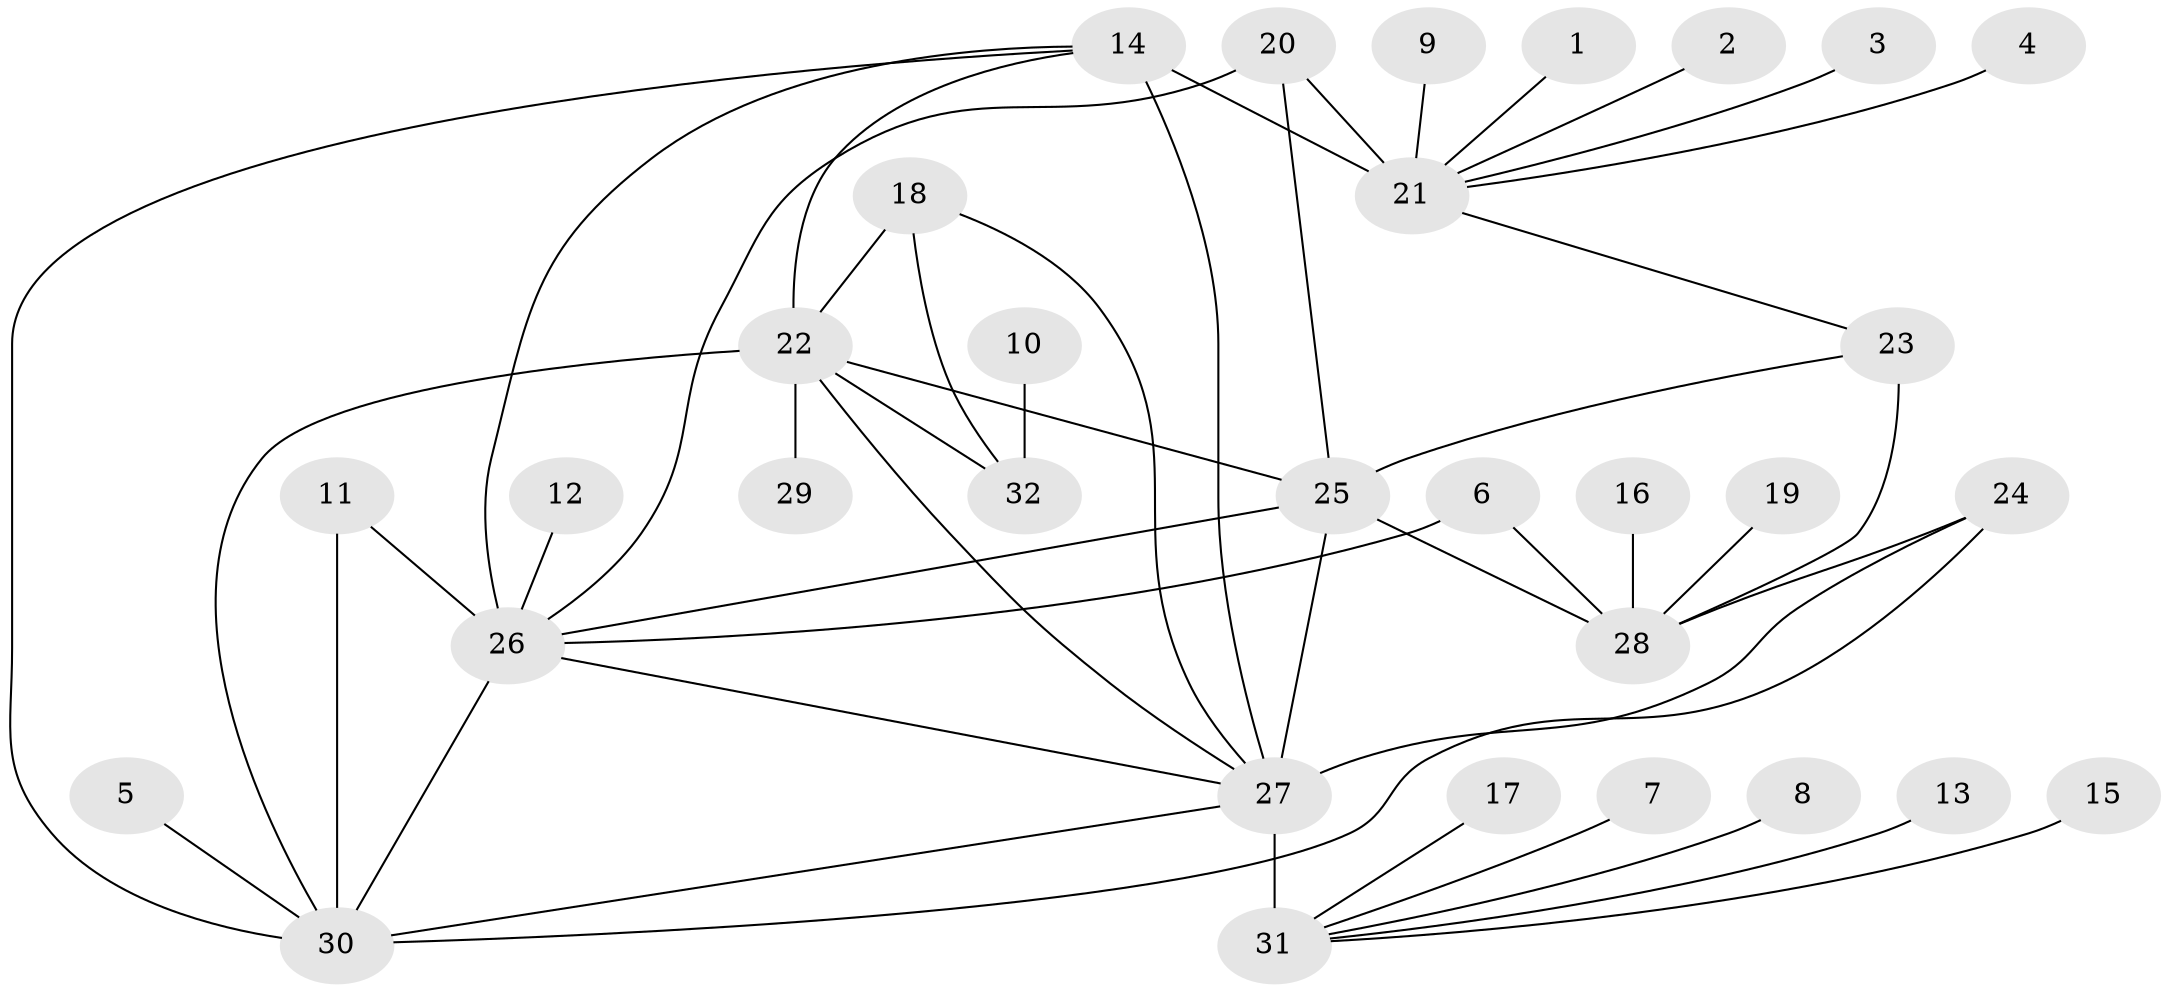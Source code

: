 // original degree distribution, {9: 0.03773584905660377, 6: 0.03773584905660377, 7: 0.03773584905660377, 5: 0.04716981132075472, 14: 0.009433962264150943, 11: 0.018867924528301886, 8: 0.02830188679245283, 10: 0.009433962264150943, 4: 0.02830188679245283, 1: 0.5566037735849056, 2: 0.1509433962264151, 3: 0.03773584905660377}
// Generated by graph-tools (version 1.1) at 2025/37/03/04/25 23:37:38]
// undirected, 32 vertices, 48 edges
graph export_dot {
  node [color=gray90,style=filled];
  1;
  2;
  3;
  4;
  5;
  6;
  7;
  8;
  9;
  10;
  11;
  12;
  13;
  14;
  15;
  16;
  17;
  18;
  19;
  20;
  21;
  22;
  23;
  24;
  25;
  26;
  27;
  28;
  29;
  30;
  31;
  32;
  1 -- 21 [weight=1.0];
  2 -- 21 [weight=1.0];
  3 -- 21 [weight=1.0];
  4 -- 21 [weight=1.0];
  5 -- 30 [weight=1.0];
  6 -- 26 [weight=1.0];
  6 -- 28 [weight=1.0];
  7 -- 31 [weight=1.0];
  8 -- 31 [weight=1.0];
  9 -- 21 [weight=1.0];
  10 -- 32 [weight=1.0];
  11 -- 26 [weight=1.0];
  11 -- 30 [weight=3.0];
  12 -- 26 [weight=1.0];
  13 -- 31 [weight=1.0];
  14 -- 21 [weight=6.0];
  14 -- 22 [weight=1.0];
  14 -- 26 [weight=1.0];
  14 -- 27 [weight=1.0];
  14 -- 30 [weight=1.0];
  15 -- 31 [weight=1.0];
  16 -- 28 [weight=1.0];
  17 -- 31 [weight=1.0];
  18 -- 22 [weight=4.0];
  18 -- 27 [weight=1.0];
  18 -- 32 [weight=2.0];
  19 -- 28 [weight=1.0];
  20 -- 21 [weight=1.0];
  20 -- 25 [weight=1.0];
  20 -- 26 [weight=1.0];
  21 -- 23 [weight=1.0];
  22 -- 25 [weight=1.0];
  22 -- 27 [weight=1.0];
  22 -- 29 [weight=1.0];
  22 -- 30 [weight=1.0];
  22 -- 32 [weight=2.0];
  23 -- 25 [weight=2.0];
  23 -- 28 [weight=4.0];
  24 -- 27 [weight=1.0];
  24 -- 28 [weight=1.0];
  24 -- 30 [weight=1.0];
  25 -- 26 [weight=1.0];
  25 -- 27 [weight=1.0];
  25 -- 28 [weight=2.0];
  26 -- 27 [weight=1.0];
  26 -- 30 [weight=3.0];
  27 -- 30 [weight=1.0];
  27 -- 31 [weight=6.0];
}
